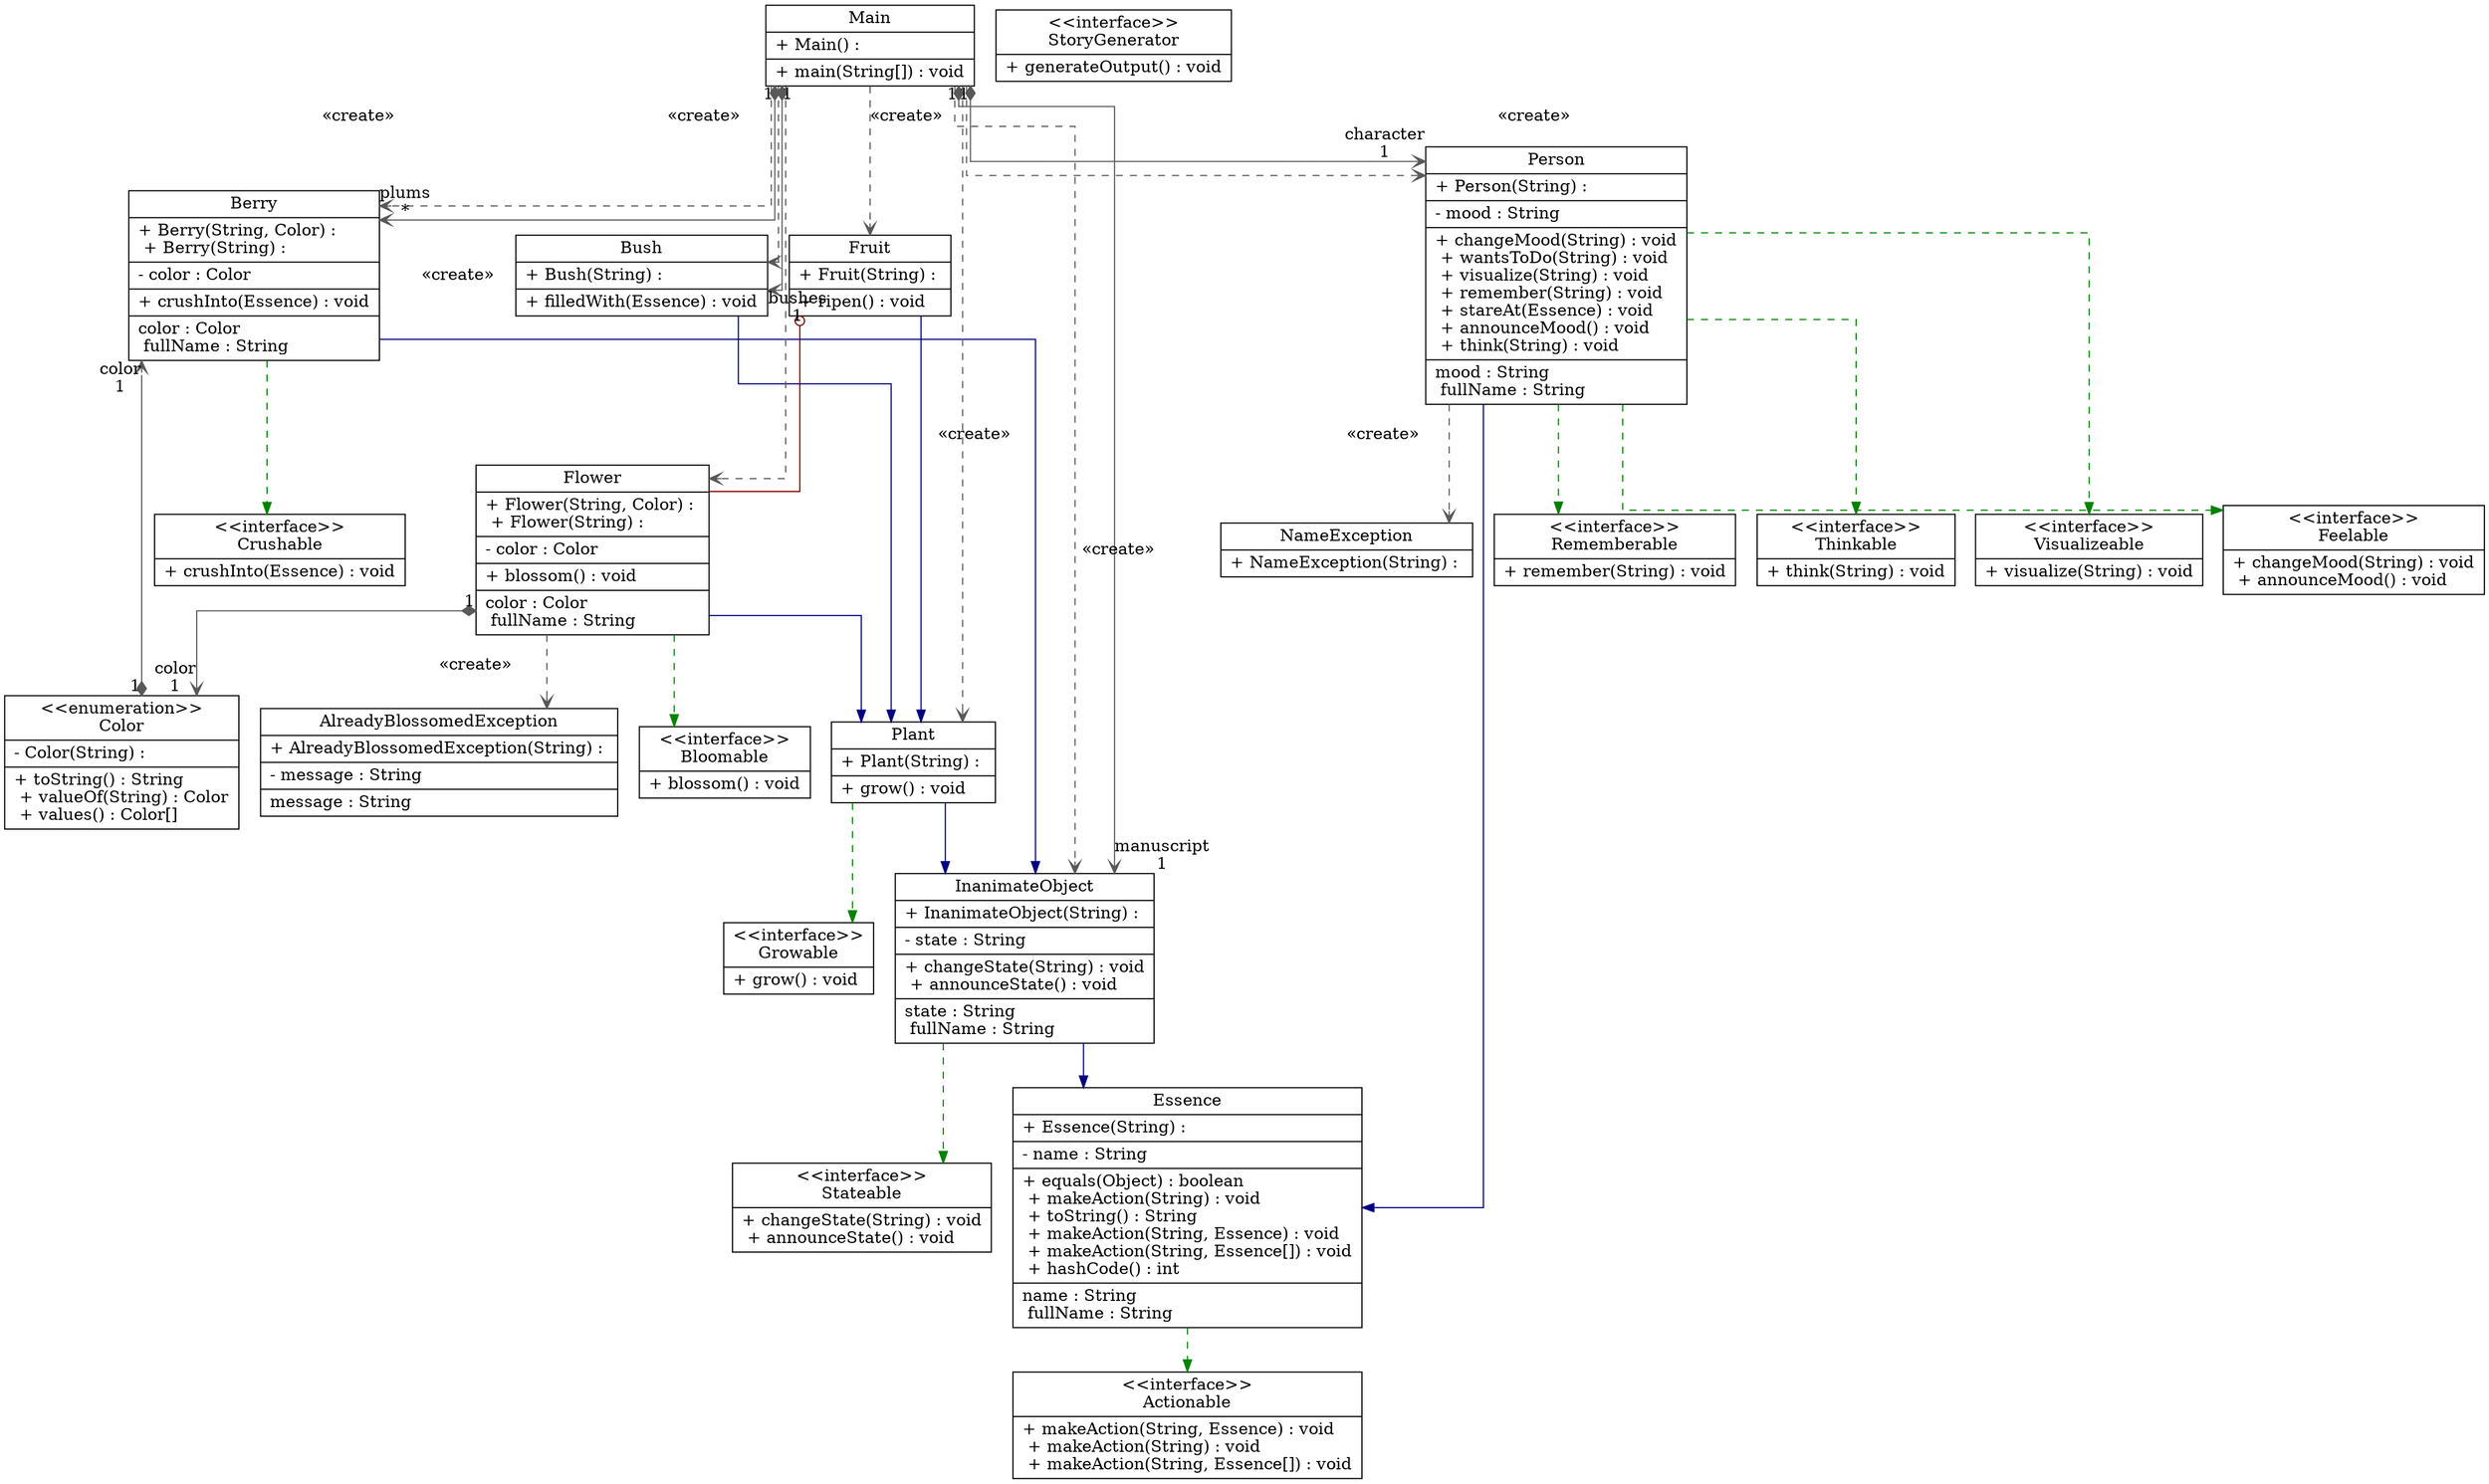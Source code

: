 digraph "lab4" {

splines  = ortho;
fontname = "Inconsolata";

node [colorscheme = ylgnbu4];
edge [colorscheme = dark28, dir = both];

Actionable                [shape = record, pos = "6.888,22.528!"    , label = "{ \<\<interface\>\>\nActionable | + makeAction(String, Essence) : void\l + makeAction(String) : void\l + makeAction(String, Essence[]) : void\l }"];
AlreadyBlossomedException [shape = record, pos = "17.088,12.993!"   , label = "{ AlreadyBlossomedException | + AlreadyBlossomedException(String) : \l|- message : String\l| message : String\l }"];
Berry                     [shape = record, pos = "10.698,6.597!"    , label = "{ Berry | + Berry(String, Color) : \l + Berry(String) : \l|- color : Color\l|+ crushInto(Essence) : void\l| color : Color\l  fullName : String\l }"];
Bloomable                 [shape = record, pos = "15.074,12.674!"   , label = "{ \<\<interface\>\>\nBloomable | + blossom() : void\l }"];
Bush                      [shape = record, pos = "13.809,5.972!"    , label = "{ Bush | + Bush(String) : \l|+ filledWith(Essence) : void\l }"];
Color                     [shape = record, pos = "12.582,13.139!"   , label = "{ \<\<enumeration\>\>\nColor | - Color(String) : \l|+ toString() : String\l + valueOf(String) : Color\l + values() : Color[]\l }"];
Crushable                 [shape = record, pos = "12.010,9.646!"    , label = "{ \<\<interface\>\>\nCrushable | + crushInto(Essence) : void\l }"];
Essence                   [shape = record, pos = "6.888,20.472!"    , label = "{ Essence | + Essence(String) : \l|- name : String\l|+ equals(Object) : boolean\l + makeAction(String) : void\l + toString() : String\l + makeAction(String, Essence) : void\l + makeAction(String, Essence[]) : void\l + hashCode() : int\l| name : String\l  fullName : String\l }"];
Feelable                  [shape = record, pos = "1.354,9.799!"     , label = "{ \<\<interface\>\>\nFeelable | + changeMood(String) : void\l + announceMood() : void\l }"];
Flower                    [shape = record, pos = "18.110,10.431!"   , label = "{ Flower | + Flower(String, Color) : \l + Flower(String) : \l|- color : Color\l|+ blossom() : void\l| color : Color\l  fullName : String\l }"];
Fruit                     [shape = record, pos = "16.584,5.972!"    , label = "{ Fruit | + Fruit(String) : \l|+ ripen() : void\l }"];
Growable                  [shape = record, pos = "21.431,15.424!"   , label = "{ \<\<interface\>\>\nGrowable | + grow() : void\l }"];
InanimateObject           [shape = record, pos = "14.756,16.208!"   , label = "{ InanimateObject | + InanimateObject(String) : \l|- state : String\l|+ changeState(String) : void\l + announceState() : void\l| state : String\l  fullName : String\l }"];
Main                      [shape = record, pos = "8.227,2.653!"     , label = "{ Main | + Main() : \l|+ main(String[]) : void\l }"];
NameException             [shape = record, pos = "-1.271,9.646!"    , label = "{ NameException | + NameException(String) : \l }"];
Person                    [shape = record, pos = "-0.761,7.361!"    , label = "{ Person | + Person(String) : \l|- mood : String\l|+ changeMood(String) : void\l + wantsToDo(String) : void\l + visualize(String) : void\l + remember(String) : void\l + stareAt(Essence) : void\l + announceMood() : void\l + think(String) : void\l| mood : String\l  fullName : String\l }"];
Plant                     [shape = record, pos = "20.574,12.833!"   , label = "{ Plant | + Plant(String) : \l|+ grow() : void\l }"];
Rememberable              [shape = record, pos = "4.104,9.646!"     , label = "{ \<\<interface\>\>\nRememberable | + remember(String) : void\l }"];
Stateable                 [shape = record, pos = "14.825,19.229!"   , label = "{ \<\<interface\>\>\nStateable | + changeState(String) : void\l + announceState() : void\l }"];
StoryGenerator            [shape = record, pos = "-1.569,0.958!"    , label = "{ \<\<interface\>\>\nStoryGenerator | + generateOutput() : void\l }"];
Thinkable                 [shape = record, pos = "9.104,9.646!"     , label = "{ \<\<interface\>\>\nThinkable | + think(String) : void\l }"];
Visualizeable             [shape = record, pos = "6.674,9.646!"     , label = "{ \<\<interface\>\>\nVisualizeable | + visualize(String) : void\l }"];

Berry                     -> Color                     [color = "#595959", style = solid , arrowtail = diamond , arrowhead = vee     , taillabel = "1", label = "", headlabel = "color\n1"];
Berry                     -> Crushable                 [color = "#008200", style = dashed, arrowtail = none    , arrowhead = normal  , taillabel = "", label = "", headlabel = ""];
Berry                     -> InanimateObject           [color = "#000082", style = solid , arrowtail = none    , arrowhead = normal  , taillabel = "", label = "", headlabel = ""];
Bush                      -> Plant                     [color = "#000082", style = solid , arrowtail = none    , arrowhead = normal  , taillabel = "", label = "", headlabel = ""];
Essence                   -> Actionable                [color = "#008200", style = dashed, arrowtail = none    , arrowhead = normal  , taillabel = "", label = "", headlabel = ""];
Flower                    -> AlreadyBlossomedException [color = "#595959", style = dashed, arrowtail = none    , arrowhead = vee     , taillabel = "", label = "«create»", headlabel = ""];
Flower                    -> Bloomable                 [color = "#008200", style = dashed, arrowtail = none    , arrowhead = normal  , taillabel = "", label = "", headlabel = ""];
Flower                    -> Color                     [color = "#595959", style = solid , arrowtail = diamond , arrowhead = vee     , taillabel = "1", label = "", headlabel = "color\n1"];
Flower                    -> Plant                     [color = "#000082", style = solid , arrowtail = none    , arrowhead = normal  , taillabel = "", label = "", headlabel = ""];
Fruit                     -> Flower                    [color = "#820000", style = solid , arrowtail = odot    , arrowhead = none    , taillabel = "", label = "", headlabel = ""];
Fruit                     -> Plant                     [color = "#000082", style = solid , arrowtail = none    , arrowhead = normal  , taillabel = "", label = "", headlabel = ""];
InanimateObject           -> Essence                   [color = "#000082", style = solid , arrowtail = none    , arrowhead = normal  , taillabel = "", label = "", headlabel = ""];
InanimateObject           -> Stateable                 [color = "#008200", style = dashed, arrowtail = none    , arrowhead = normal  , taillabel = "", label = "", headlabel = ""];
Main                      -> Berry                     [color = "#595959", style = dashed, arrowtail = none    , arrowhead = vee     , taillabel = "", label = "«create»", headlabel = ""];
Main                      -> Berry                     [color = "#595959", style = solid , arrowtail = diamond , arrowhead = vee     , taillabel = "1", label = "", headlabel = "plums\n*"];
Main                      -> Bush                      [color = "#595959", style = dashed, arrowtail = none    , arrowhead = vee     , taillabel = "", label = "«create»", headlabel = ""];
Main                      -> Bush                      [color = "#595959", style = solid , arrowtail = diamond , arrowhead = vee     , taillabel = "1", label = "", headlabel = "bushes\n1"];
Main                      -> Flower                    [color = "#595959", style = dashed, arrowtail = none    , arrowhead = vee     , taillabel = "", label = "«create»", headlabel = ""];
Main                      -> Fruit                     [color = "#595959", style = dashed, arrowtail = none    , arrowhead = vee     , taillabel = "", label = "«create»", headlabel = ""];
Main                      -> InanimateObject           [color = "#595959", style = solid , arrowtail = diamond , arrowhead = vee     , taillabel = "1", label = "", headlabel = "manuscript\n1"];
Main                      -> InanimateObject           [color = "#595959", style = dashed, arrowtail = none    , arrowhead = vee     , taillabel = "", label = "«create»", headlabel = ""];
Main                      -> Person                    [color = "#595959", style = solid , arrowtail = diamond , arrowhead = vee     , taillabel = "1", label = "", headlabel = "character\n1"];
Main                      -> Person                    [color = "#595959", style = dashed, arrowtail = none    , arrowhead = vee     , taillabel = "", label = "«create»", headlabel = ""];
Main                      -> Plant                     [color = "#595959", style = dashed, arrowtail = none    , arrowhead = vee     , taillabel = "", label = "«create»", headlabel = ""];
Person                    -> Essence                   [color = "#000082", style = solid , arrowtail = none    , arrowhead = normal  , taillabel = "", label = "", headlabel = ""];
Person                    -> Feelable                  [color = "#008200", style = dashed, arrowtail = none    , arrowhead = normal  , taillabel = "", label = "", headlabel = ""];
Person                    -> NameException             [color = "#595959", style = dashed, arrowtail = none    , arrowhead = vee     , taillabel = "", label = "«create»", headlabel = ""];
Person                    -> Rememberable              [color = "#008200", style = dashed, arrowtail = none    , arrowhead = normal  , taillabel = "", label = "", headlabel = ""];
Person                    -> Thinkable                 [color = "#008200", style = dashed, arrowtail = none    , arrowhead = normal  , taillabel = "", label = "", headlabel = ""];
Person                    -> Visualizeable             [color = "#008200", style = dashed, arrowtail = none    , arrowhead = normal  , taillabel = "", label = "", headlabel = ""];
Plant                     -> Growable                  [color = "#008200", style = dashed, arrowtail = none    , arrowhead = normal  , taillabel = "", label = "", headlabel = ""];
Plant                     -> InanimateObject           [color = "#000082", style = solid , arrowtail = none    , arrowhead = normal  , taillabel = "", label = "", headlabel = ""];

}
